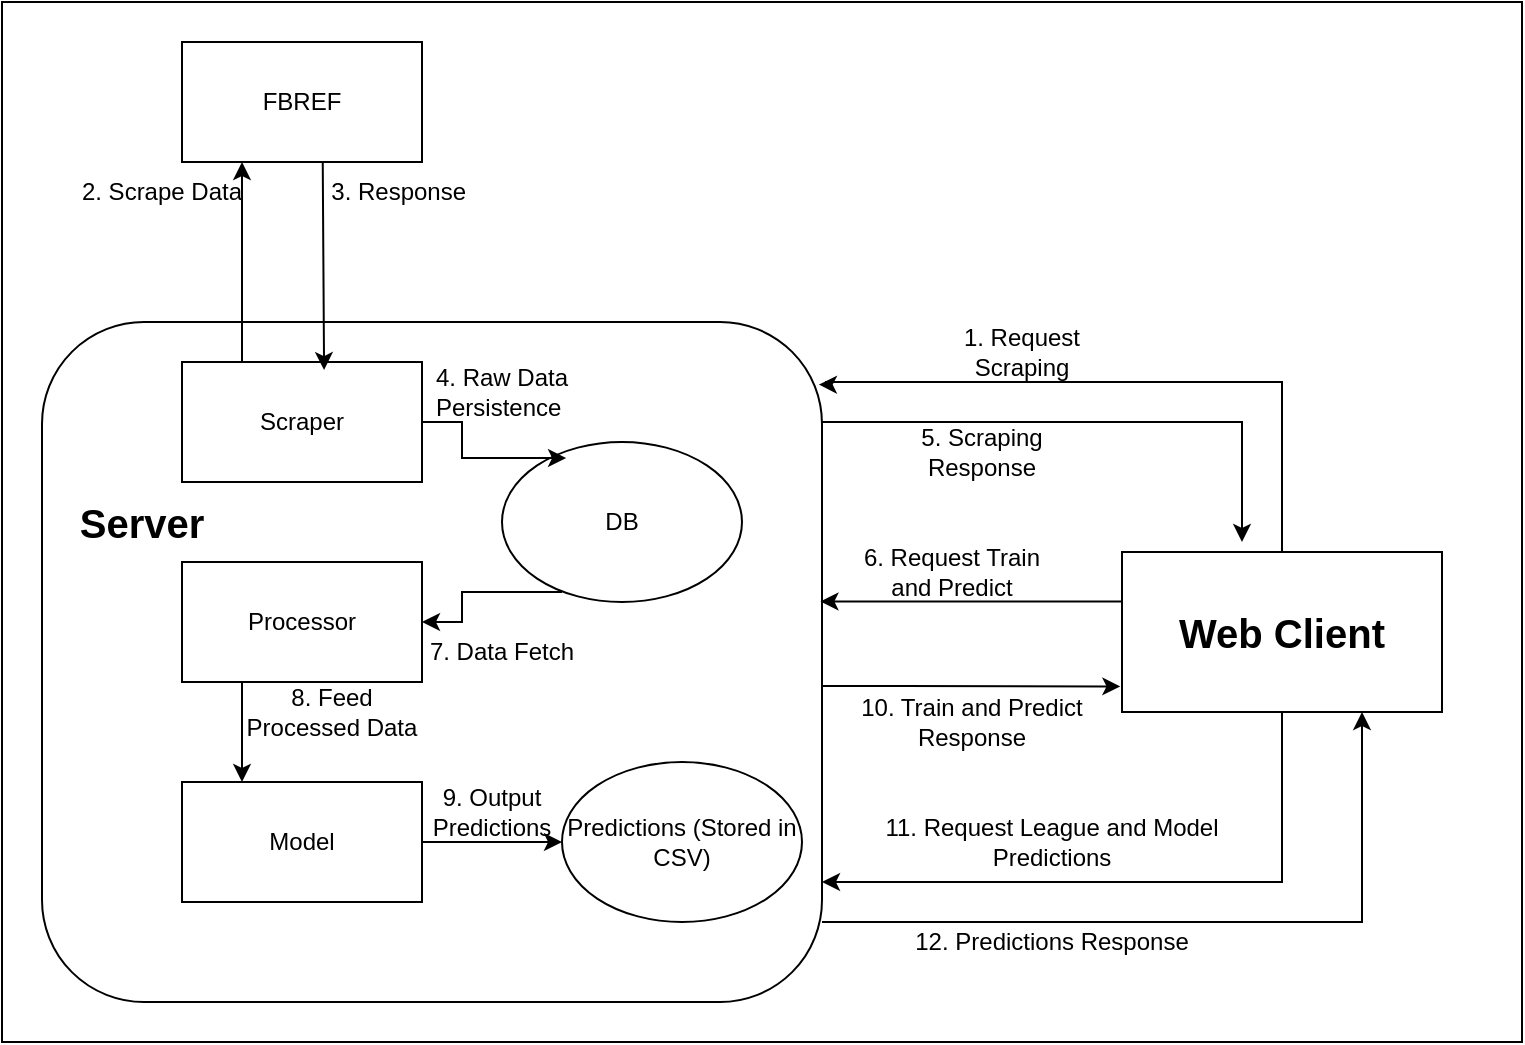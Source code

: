<mxfile version="26.1.3">
  <diagram name="Page-1" id="efsOi6J8bPoCUf1C3NaH">
    <mxGraphModel dx="1195" dy="682" grid="1" gridSize="10" guides="1" tooltips="1" connect="1" arrows="1" fold="1" page="1" pageScale="1" pageWidth="850" pageHeight="1100" math="0" shadow="0">
      <root>
        <mxCell id="0" />
        <mxCell id="1" parent="0" />
        <mxCell id="PNnl3MVVkNBF-kEGJKYG-5" style="edgeStyle=orthogonalEdgeStyle;rounded=0;orthogonalLoop=1;jettySize=auto;html=1;exitX=0.25;exitY=0;exitDx=0;exitDy=0;entryX=0.25;entryY=1;entryDx=0;entryDy=0;" edge="1" parent="1" source="PNnl3MVVkNBF-kEGJKYG-1" target="PNnl3MVVkNBF-kEGJKYG-2">
          <mxGeometry relative="1" as="geometry" />
        </mxCell>
        <mxCell id="PNnl3MVVkNBF-kEGJKYG-1" value="Scraper" style="rounded=0;whiteSpace=wrap;html=1;" vertex="1" parent="1">
          <mxGeometry x="90" y="260" width="120" height="60" as="geometry" />
        </mxCell>
        <mxCell id="PNnl3MVVkNBF-kEGJKYG-7" style="edgeStyle=orthogonalEdgeStyle;rounded=0;orthogonalLoop=1;jettySize=auto;html=1;entryX=0.592;entryY=0.067;entryDx=0;entryDy=0;entryPerimeter=0;" edge="1" parent="1" target="PNnl3MVVkNBF-kEGJKYG-1">
          <mxGeometry relative="1" as="geometry">
            <mxPoint x="160" y="100" as="sourcePoint" />
            <mxPoint x="160" y="220" as="targetPoint" />
          </mxGeometry>
        </mxCell>
        <mxCell id="PNnl3MVVkNBF-kEGJKYG-2" value="FBREF" style="whiteSpace=wrap;html=1;" vertex="1" parent="1">
          <mxGeometry x="90" y="100" width="120" height="60" as="geometry" />
        </mxCell>
        <mxCell id="PNnl3MVVkNBF-kEGJKYG-6" value="2. Scrape Data" style="text;html=1;align=center;verticalAlign=middle;whiteSpace=wrap;rounded=0;" vertex="1" parent="1">
          <mxGeometry x="30" y="160" width="100" height="30" as="geometry" />
        </mxCell>
        <mxCell id="PNnl3MVVkNBF-kEGJKYG-8" value="3. Response&amp;nbsp;" style="text;html=1;align=center;verticalAlign=middle;whiteSpace=wrap;rounded=0;" vertex="1" parent="1">
          <mxGeometry x="150" y="160" width="100" height="30" as="geometry" />
        </mxCell>
        <mxCell id="PNnl3MVVkNBF-kEGJKYG-33" style="edgeStyle=orthogonalEdgeStyle;rounded=0;orthogonalLoop=1;jettySize=auto;html=1;entryX=0.25;entryY=0;entryDx=0;entryDy=0;exitX=0.25;exitY=1;exitDx=0;exitDy=0;" edge="1" parent="1" source="PNnl3MVVkNBF-kEGJKYG-9" target="PNnl3MVVkNBF-kEGJKYG-10">
          <mxGeometry relative="1" as="geometry" />
        </mxCell>
        <mxCell id="PNnl3MVVkNBF-kEGJKYG-9" value="Processor" style="rounded=0;whiteSpace=wrap;html=1;" vertex="1" parent="1">
          <mxGeometry x="90" y="360" width="120" height="60" as="geometry" />
        </mxCell>
        <mxCell id="PNnl3MVVkNBF-kEGJKYG-22" style="edgeStyle=orthogonalEdgeStyle;rounded=0;orthogonalLoop=1;jettySize=auto;html=1;entryX=0;entryY=0.5;entryDx=0;entryDy=0;" edge="1" parent="1" source="PNnl3MVVkNBF-kEGJKYG-10" target="PNnl3MVVkNBF-kEGJKYG-21">
          <mxGeometry relative="1" as="geometry" />
        </mxCell>
        <mxCell id="PNnl3MVVkNBF-kEGJKYG-10" value="Model" style="rounded=0;whiteSpace=wrap;html=1;" vertex="1" parent="1">
          <mxGeometry x="90" y="470" width="120" height="60" as="geometry" />
        </mxCell>
        <mxCell id="PNnl3MVVkNBF-kEGJKYG-17" style="edgeStyle=orthogonalEdgeStyle;rounded=0;orthogonalLoop=1;jettySize=auto;html=1;entryX=1;entryY=0.5;entryDx=0;entryDy=0;exitX=0.25;exitY=0.938;exitDx=0;exitDy=0;exitPerimeter=0;" edge="1" parent="1" source="PNnl3MVVkNBF-kEGJKYG-12" target="PNnl3MVVkNBF-kEGJKYG-9">
          <mxGeometry relative="1" as="geometry" />
        </mxCell>
        <mxCell id="PNnl3MVVkNBF-kEGJKYG-12" value="DB" style="ellipse;whiteSpace=wrap;html=1;" vertex="1" parent="1">
          <mxGeometry x="250" y="300" width="120" height="80" as="geometry" />
        </mxCell>
        <mxCell id="PNnl3MVVkNBF-kEGJKYG-13" style="edgeStyle=orthogonalEdgeStyle;rounded=0;orthogonalLoop=1;jettySize=auto;html=1;entryX=0.267;entryY=0.1;entryDx=0;entryDy=0;entryPerimeter=0;" edge="1" parent="1" source="PNnl3MVVkNBF-kEGJKYG-1" target="PNnl3MVVkNBF-kEGJKYG-12">
          <mxGeometry relative="1" as="geometry" />
        </mxCell>
        <mxCell id="PNnl3MVVkNBF-kEGJKYG-14" value="4. Raw Data Persistence&amp;nbsp;" style="text;html=1;align=center;verticalAlign=middle;whiteSpace=wrap;rounded=0;" vertex="1" parent="1">
          <mxGeometry x="200" y="260" width="100" height="30" as="geometry" />
        </mxCell>
        <mxCell id="PNnl3MVVkNBF-kEGJKYG-16" value="7. Data Fetch" style="text;html=1;align=center;verticalAlign=middle;whiteSpace=wrap;rounded=0;" vertex="1" parent="1">
          <mxGeometry x="200" y="390" width="100" height="30" as="geometry" />
        </mxCell>
        <mxCell id="PNnl3MVVkNBF-kEGJKYG-45" style="edgeStyle=orthogonalEdgeStyle;rounded=0;orthogonalLoop=1;jettySize=auto;html=1;entryX=-0.005;entryY=0.84;entryDx=0;entryDy=0;entryPerimeter=0;" edge="1" parent="1" source="PNnl3MVVkNBF-kEGJKYG-24" target="PNnl3MVVkNBF-kEGJKYG-29">
          <mxGeometry relative="1" as="geometry">
            <Array as="points">
              <mxPoint x="450" y="422" />
              <mxPoint x="450" y="422" />
            </Array>
          </mxGeometry>
        </mxCell>
        <mxCell id="PNnl3MVVkNBF-kEGJKYG-48" style="edgeStyle=orthogonalEdgeStyle;rounded=0;orthogonalLoop=1;jettySize=auto;html=1;entryX=0.75;entryY=1;entryDx=0;entryDy=0;" edge="1" parent="1" source="PNnl3MVVkNBF-kEGJKYG-24" target="PNnl3MVVkNBF-kEGJKYG-29">
          <mxGeometry relative="1" as="geometry">
            <Array as="points">
              <mxPoint x="680" y="540" />
            </Array>
          </mxGeometry>
        </mxCell>
        <mxCell id="PNnl3MVVkNBF-kEGJKYG-24" value="" style="rounded=1;whiteSpace=wrap;html=1;fillColor=none;" vertex="1" parent="1">
          <mxGeometry x="20" y="240" width="390" height="340" as="geometry" />
        </mxCell>
        <mxCell id="PNnl3MVVkNBF-kEGJKYG-19" value="8. Feed Processed Data" style="text;html=1;align=center;verticalAlign=middle;whiteSpace=wrap;rounded=0;" vertex="1" parent="1">
          <mxGeometry x="120" y="420" width="90" height="30" as="geometry" />
        </mxCell>
        <mxCell id="PNnl3MVVkNBF-kEGJKYG-21" value="Predictions (Stored in CSV)" style="ellipse;whiteSpace=wrap;html=1;" vertex="1" parent="1">
          <mxGeometry x="280" y="460" width="120" height="80" as="geometry" />
        </mxCell>
        <mxCell id="PNnl3MVVkNBF-kEGJKYG-23" value="9. Output Predictions" style="text;html=1;align=center;verticalAlign=middle;whiteSpace=wrap;rounded=0;" vertex="1" parent="1">
          <mxGeometry x="200" y="470" width="90" height="30" as="geometry" />
        </mxCell>
        <mxCell id="PNnl3MVVkNBF-kEGJKYG-25" value="&lt;b&gt;&lt;font style=&quot;font-size: 20px;&quot;&gt;Server&lt;/font&gt;&lt;/b&gt;" style="text;html=1;align=center;verticalAlign=middle;whiteSpace=wrap;rounded=0;" vertex="1" parent="1">
          <mxGeometry x="40" y="325" width="60" height="30" as="geometry" />
        </mxCell>
        <mxCell id="PNnl3MVVkNBF-kEGJKYG-29" value="&lt;b&gt;&lt;font style=&quot;font-size: 20px;&quot;&gt;Web Client&lt;/font&gt;&lt;/b&gt;" style="whiteSpace=wrap;html=1;" vertex="1" parent="1">
          <mxGeometry x="560" y="355" width="160" height="80" as="geometry" />
        </mxCell>
        <mxCell id="PNnl3MVVkNBF-kEGJKYG-34" style="edgeStyle=orthogonalEdgeStyle;rounded=0;orthogonalLoop=1;jettySize=auto;html=1;entryX=0.996;entryY=0.092;entryDx=0;entryDy=0;entryPerimeter=0;exitX=0.5;exitY=0;exitDx=0;exitDy=0;" edge="1" parent="1" source="PNnl3MVVkNBF-kEGJKYG-29" target="PNnl3MVVkNBF-kEGJKYG-24">
          <mxGeometry relative="1" as="geometry">
            <Array as="points">
              <mxPoint x="640" y="270" />
              <mxPoint x="412" y="270" />
              <mxPoint x="412" y="271" />
            </Array>
          </mxGeometry>
        </mxCell>
        <mxCell id="PNnl3MVVkNBF-kEGJKYG-36" value="1. Request Scraping" style="text;html=1;align=center;verticalAlign=middle;whiteSpace=wrap;rounded=0;" vertex="1" parent="1">
          <mxGeometry x="460" y="240" width="100" height="30" as="geometry" />
        </mxCell>
        <mxCell id="PNnl3MVVkNBF-kEGJKYG-38" value="5. Scraping Response" style="text;html=1;align=center;verticalAlign=middle;whiteSpace=wrap;rounded=0;" vertex="1" parent="1">
          <mxGeometry x="440" y="290" width="100" height="30" as="geometry" />
        </mxCell>
        <mxCell id="PNnl3MVVkNBF-kEGJKYG-40" style="edgeStyle=orthogonalEdgeStyle;rounded=0;orthogonalLoop=1;jettySize=auto;html=1;" edge="1" parent="1" source="PNnl3MVVkNBF-kEGJKYG-24">
          <mxGeometry relative="1" as="geometry">
            <mxPoint x="620" y="350" as="targetPoint" />
            <Array as="points">
              <mxPoint x="620" y="290" />
            </Array>
          </mxGeometry>
        </mxCell>
        <mxCell id="PNnl3MVVkNBF-kEGJKYG-41" style="edgeStyle=orthogonalEdgeStyle;rounded=0;orthogonalLoop=1;jettySize=auto;html=1;entryX=0.998;entryY=0.411;entryDx=0;entryDy=0;entryPerimeter=0;" edge="1" parent="1" source="PNnl3MVVkNBF-kEGJKYG-29" target="PNnl3MVVkNBF-kEGJKYG-24">
          <mxGeometry relative="1" as="geometry">
            <mxPoint x="410" y="500" as="targetPoint" />
            <Array as="points">
              <mxPoint x="530" y="380" />
            </Array>
          </mxGeometry>
        </mxCell>
        <mxCell id="PNnl3MVVkNBF-kEGJKYG-42" value="6. Request Train and Predict" style="text;html=1;align=center;verticalAlign=middle;whiteSpace=wrap;rounded=0;" vertex="1" parent="1">
          <mxGeometry x="425" y="350" width="100" height="30" as="geometry" />
        </mxCell>
        <mxCell id="PNnl3MVVkNBF-kEGJKYG-44" value="11. Request League and Model Predictions" style="text;html=1;align=center;verticalAlign=middle;whiteSpace=wrap;rounded=0;" vertex="1" parent="1">
          <mxGeometry x="440" y="485" width="170" height="30" as="geometry" />
        </mxCell>
        <mxCell id="PNnl3MVVkNBF-kEGJKYG-46" value="10. Train and Predict Response" style="text;html=1;align=center;verticalAlign=middle;whiteSpace=wrap;rounded=0;" vertex="1" parent="1">
          <mxGeometry x="425" y="420" width="120" height="40" as="geometry" />
        </mxCell>
        <mxCell id="PNnl3MVVkNBF-kEGJKYG-47" style="edgeStyle=orthogonalEdgeStyle;rounded=0;orthogonalLoop=1;jettySize=auto;html=1;" edge="1" parent="1" source="PNnl3MVVkNBF-kEGJKYG-29">
          <mxGeometry relative="1" as="geometry">
            <mxPoint x="410" y="520" as="targetPoint" />
            <Array as="points">
              <mxPoint x="640" y="520" />
              <mxPoint x="410" y="520" />
            </Array>
          </mxGeometry>
        </mxCell>
        <mxCell id="PNnl3MVVkNBF-kEGJKYG-49" value="12. Predictions Response" style="text;html=1;align=center;verticalAlign=middle;whiteSpace=wrap;rounded=0;" vertex="1" parent="1">
          <mxGeometry x="440" y="535" width="170" height="30" as="geometry" />
        </mxCell>
        <mxCell id="PNnl3MVVkNBF-kEGJKYG-51" value="" style="rounded=0;whiteSpace=wrap;html=1;fillColor=none;" vertex="1" parent="1">
          <mxGeometry y="80" width="760" height="520" as="geometry" />
        </mxCell>
      </root>
    </mxGraphModel>
  </diagram>
</mxfile>
